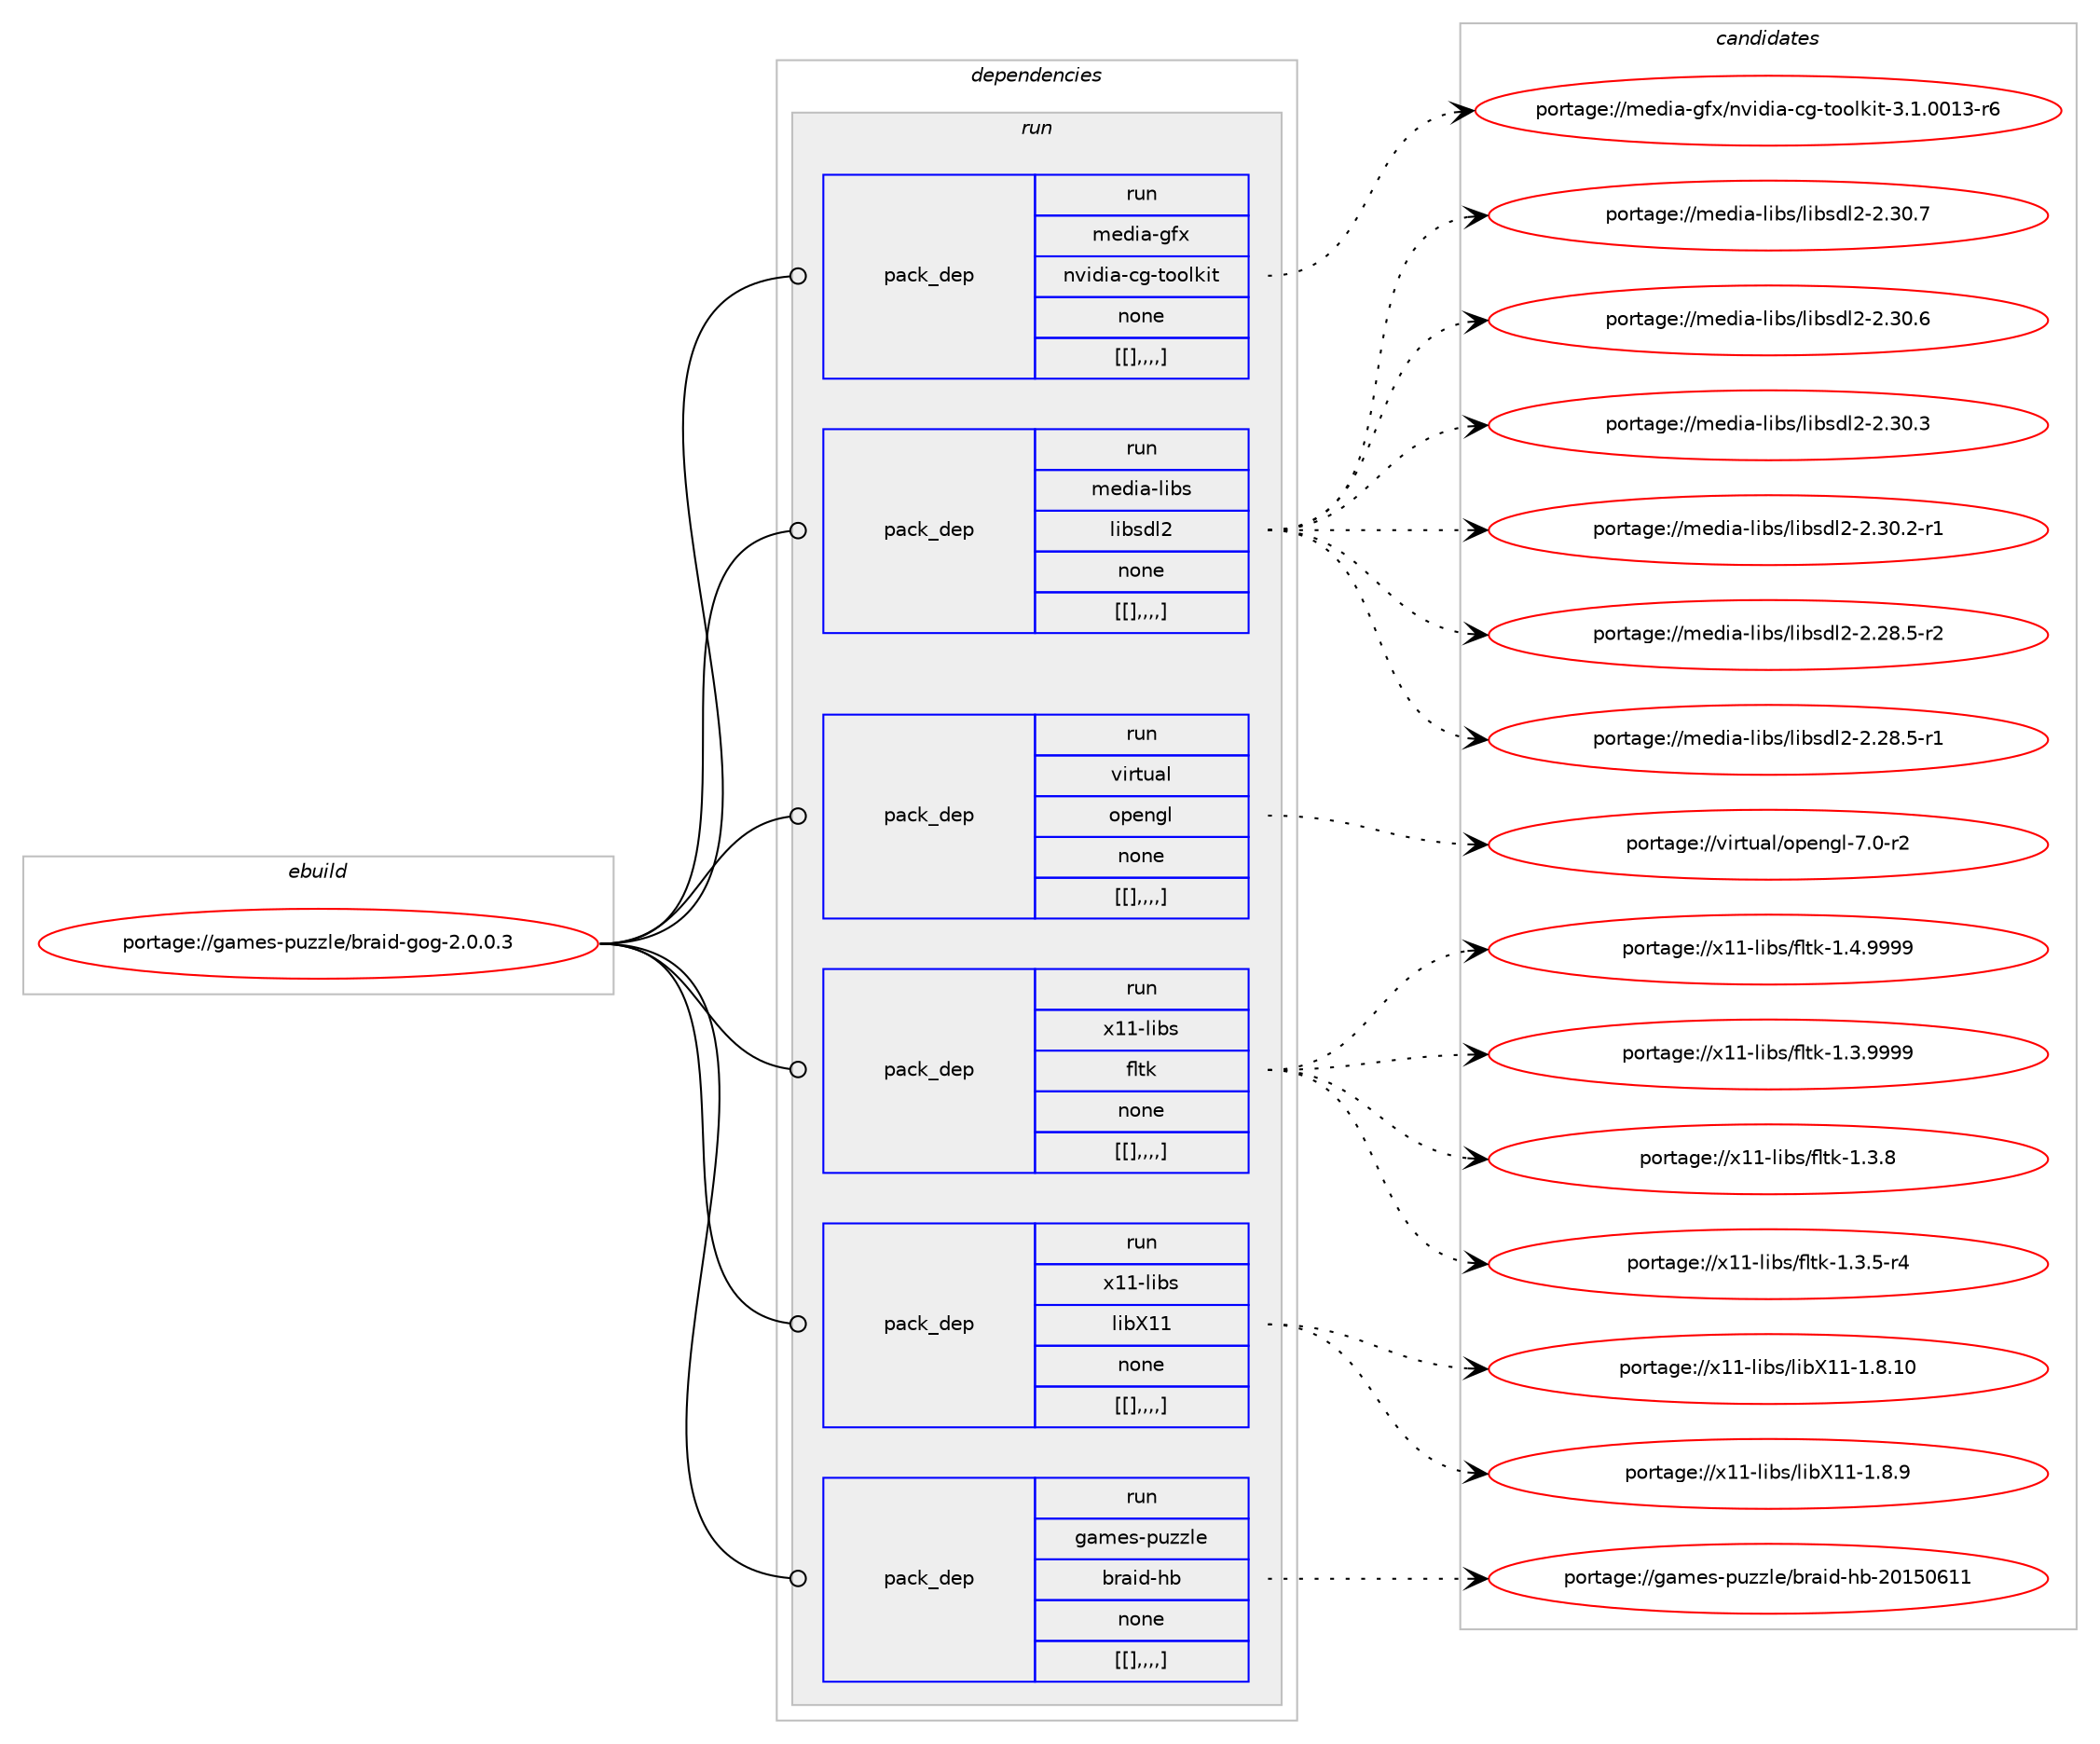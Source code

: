digraph prolog {

# *************
# Graph options
# *************

newrank=true;
concentrate=true;
compound=true;
graph [rankdir=LR,fontname=Helvetica,fontsize=10,ranksep=1.5];#, ranksep=2.5, nodesep=0.2];
edge  [arrowhead=vee];
node  [fontname=Helvetica,fontsize=10];

# **********
# The ebuild
# **********

subgraph cluster_leftcol {
color=gray;
label=<<i>ebuild</i>>;
id [label="portage://games-puzzle/braid-gog-2.0.0.3", color=red, width=4, href="../games-puzzle/braid-gog-2.0.0.3.svg"];
}

# ****************
# The dependencies
# ****************

subgraph cluster_midcol {
color=gray;
label=<<i>dependencies</i>>;
subgraph cluster_compile {
fillcolor="#eeeeee";
style=filled;
label=<<i>compile</i>>;
}
subgraph cluster_compileandrun {
fillcolor="#eeeeee";
style=filled;
label=<<i>compile and run</i>>;
}
subgraph cluster_run {
fillcolor="#eeeeee";
style=filled;
label=<<i>run</i>>;
subgraph pack167349 {
dependency234828 [label=<<TABLE BORDER="0" CELLBORDER="1" CELLSPACING="0" CELLPADDING="4" WIDTH="220"><TR><TD ROWSPAN="6" CELLPADDING="30">pack_dep</TD></TR><TR><TD WIDTH="110">run</TD></TR><TR><TD>media-gfx</TD></TR><TR><TD>nvidia-cg-toolkit</TD></TR><TR><TD>none</TD></TR><TR><TD>[[],,,,]</TD></TR></TABLE>>, shape=none, color=blue];
}
id:e -> dependency234828:w [weight=20,style="solid",arrowhead="odot"];
subgraph pack167350 {
dependency234829 [label=<<TABLE BORDER="0" CELLBORDER="1" CELLSPACING="0" CELLPADDING="4" WIDTH="220"><TR><TD ROWSPAN="6" CELLPADDING="30">pack_dep</TD></TR><TR><TD WIDTH="110">run</TD></TR><TR><TD>media-libs</TD></TR><TR><TD>libsdl2</TD></TR><TR><TD>none</TD></TR><TR><TD>[[],,,,]</TD></TR></TABLE>>, shape=none, color=blue];
}
id:e -> dependency234829:w [weight=20,style="solid",arrowhead="odot"];
subgraph pack167351 {
dependency234830 [label=<<TABLE BORDER="0" CELLBORDER="1" CELLSPACING="0" CELLPADDING="4" WIDTH="220"><TR><TD ROWSPAN="6" CELLPADDING="30">pack_dep</TD></TR><TR><TD WIDTH="110">run</TD></TR><TR><TD>virtual</TD></TR><TR><TD>opengl</TD></TR><TR><TD>none</TD></TR><TR><TD>[[],,,,]</TD></TR></TABLE>>, shape=none, color=blue];
}
id:e -> dependency234830:w [weight=20,style="solid",arrowhead="odot"];
subgraph pack167352 {
dependency234831 [label=<<TABLE BORDER="0" CELLBORDER="1" CELLSPACING="0" CELLPADDING="4" WIDTH="220"><TR><TD ROWSPAN="6" CELLPADDING="30">pack_dep</TD></TR><TR><TD WIDTH="110">run</TD></TR><TR><TD>x11-libs</TD></TR><TR><TD>fltk</TD></TR><TR><TD>none</TD></TR><TR><TD>[[],,,,]</TD></TR></TABLE>>, shape=none, color=blue];
}
id:e -> dependency234831:w [weight=20,style="solid",arrowhead="odot"];
subgraph pack167353 {
dependency234832 [label=<<TABLE BORDER="0" CELLBORDER="1" CELLSPACING="0" CELLPADDING="4" WIDTH="220"><TR><TD ROWSPAN="6" CELLPADDING="30">pack_dep</TD></TR><TR><TD WIDTH="110">run</TD></TR><TR><TD>x11-libs</TD></TR><TR><TD>libX11</TD></TR><TR><TD>none</TD></TR><TR><TD>[[],,,,]</TD></TR></TABLE>>, shape=none, color=blue];
}
id:e -> dependency234832:w [weight=20,style="solid",arrowhead="odot"];
subgraph pack167354 {
dependency234833 [label=<<TABLE BORDER="0" CELLBORDER="1" CELLSPACING="0" CELLPADDING="4" WIDTH="220"><TR><TD ROWSPAN="6" CELLPADDING="30">pack_dep</TD></TR><TR><TD WIDTH="110">run</TD></TR><TR><TD>games-puzzle</TD></TR><TR><TD>braid-hb</TD></TR><TR><TD>none</TD></TR><TR><TD>[[],,,,]</TD></TR></TABLE>>, shape=none, color=blue];
}
id:e -> dependency234833:w [weight=20,style="solid",arrowhead="odot"];
}
}

# **************
# The candidates
# **************

subgraph cluster_choices {
rank=same;
color=gray;
label=<<i>candidates</i>>;

subgraph choice167349 {
color=black;
nodesep=1;
choice109101100105974510310212047110118105100105974599103451161111111081071051164551464946484849514511454 [label="portage://media-gfx/nvidia-cg-toolkit-3.1.0013-r6", color=red, width=4,href="../media-gfx/nvidia-cg-toolkit-3.1.0013-r6.svg"];
dependency234828:e -> choice109101100105974510310212047110118105100105974599103451161111111081071051164551464946484849514511454:w [style=dotted,weight="100"];
}
subgraph choice167350 {
color=black;
nodesep=1;
choice10910110010597451081059811547108105981151001085045504651484655 [label="portage://media-libs/libsdl2-2.30.7", color=red, width=4,href="../media-libs/libsdl2-2.30.7.svg"];
choice10910110010597451081059811547108105981151001085045504651484654 [label="portage://media-libs/libsdl2-2.30.6", color=red, width=4,href="../media-libs/libsdl2-2.30.6.svg"];
choice10910110010597451081059811547108105981151001085045504651484651 [label="portage://media-libs/libsdl2-2.30.3", color=red, width=4,href="../media-libs/libsdl2-2.30.3.svg"];
choice109101100105974510810598115471081059811510010850455046514846504511449 [label="portage://media-libs/libsdl2-2.30.2-r1", color=red, width=4,href="../media-libs/libsdl2-2.30.2-r1.svg"];
choice109101100105974510810598115471081059811510010850455046505646534511450 [label="portage://media-libs/libsdl2-2.28.5-r2", color=red, width=4,href="../media-libs/libsdl2-2.28.5-r2.svg"];
choice109101100105974510810598115471081059811510010850455046505646534511449 [label="portage://media-libs/libsdl2-2.28.5-r1", color=red, width=4,href="../media-libs/libsdl2-2.28.5-r1.svg"];
dependency234829:e -> choice10910110010597451081059811547108105981151001085045504651484655:w [style=dotted,weight="100"];
dependency234829:e -> choice10910110010597451081059811547108105981151001085045504651484654:w [style=dotted,weight="100"];
dependency234829:e -> choice10910110010597451081059811547108105981151001085045504651484651:w [style=dotted,weight="100"];
dependency234829:e -> choice109101100105974510810598115471081059811510010850455046514846504511449:w [style=dotted,weight="100"];
dependency234829:e -> choice109101100105974510810598115471081059811510010850455046505646534511450:w [style=dotted,weight="100"];
dependency234829:e -> choice109101100105974510810598115471081059811510010850455046505646534511449:w [style=dotted,weight="100"];
}
subgraph choice167351 {
color=black;
nodesep=1;
choice1181051141161179710847111112101110103108455546484511450 [label="portage://virtual/opengl-7.0-r2", color=red, width=4,href="../virtual/opengl-7.0-r2.svg"];
dependency234830:e -> choice1181051141161179710847111112101110103108455546484511450:w [style=dotted,weight="100"];
}
subgraph choice167352 {
color=black;
nodesep=1;
choice1204949451081059811547102108116107454946524657575757 [label="portage://x11-libs/fltk-1.4.9999", color=red, width=4,href="../x11-libs/fltk-1.4.9999.svg"];
choice1204949451081059811547102108116107454946514657575757 [label="portage://x11-libs/fltk-1.3.9999", color=red, width=4,href="../x11-libs/fltk-1.3.9999.svg"];
choice1204949451081059811547102108116107454946514656 [label="portage://x11-libs/fltk-1.3.8", color=red, width=4,href="../x11-libs/fltk-1.3.8.svg"];
choice12049494510810598115471021081161074549465146534511452 [label="portage://x11-libs/fltk-1.3.5-r4", color=red, width=4,href="../x11-libs/fltk-1.3.5-r4.svg"];
dependency234831:e -> choice1204949451081059811547102108116107454946524657575757:w [style=dotted,weight="100"];
dependency234831:e -> choice1204949451081059811547102108116107454946514657575757:w [style=dotted,weight="100"];
dependency234831:e -> choice1204949451081059811547102108116107454946514656:w [style=dotted,weight="100"];
dependency234831:e -> choice12049494510810598115471021081161074549465146534511452:w [style=dotted,weight="100"];
}
subgraph choice167353 {
color=black;
nodesep=1;
choice12049494510810598115471081059888494945494656464948 [label="portage://x11-libs/libX11-1.8.10", color=red, width=4,href="../x11-libs/libX11-1.8.10.svg"];
choice120494945108105981154710810598884949454946564657 [label="portage://x11-libs/libX11-1.8.9", color=red, width=4,href="../x11-libs/libX11-1.8.9.svg"];
dependency234832:e -> choice12049494510810598115471081059888494945494656464948:w [style=dotted,weight="100"];
dependency234832:e -> choice120494945108105981154710810598884949454946564657:w [style=dotted,weight="100"];
}
subgraph choice167354 {
color=black;
nodesep=1;
choice10397109101115451121171221221081014798114971051004510498455048495348544949 [label="portage://games-puzzle/braid-hb-20150611", color=red, width=4,href="../games-puzzle/braid-hb-20150611.svg"];
dependency234833:e -> choice10397109101115451121171221221081014798114971051004510498455048495348544949:w [style=dotted,weight="100"];
}
}

}
